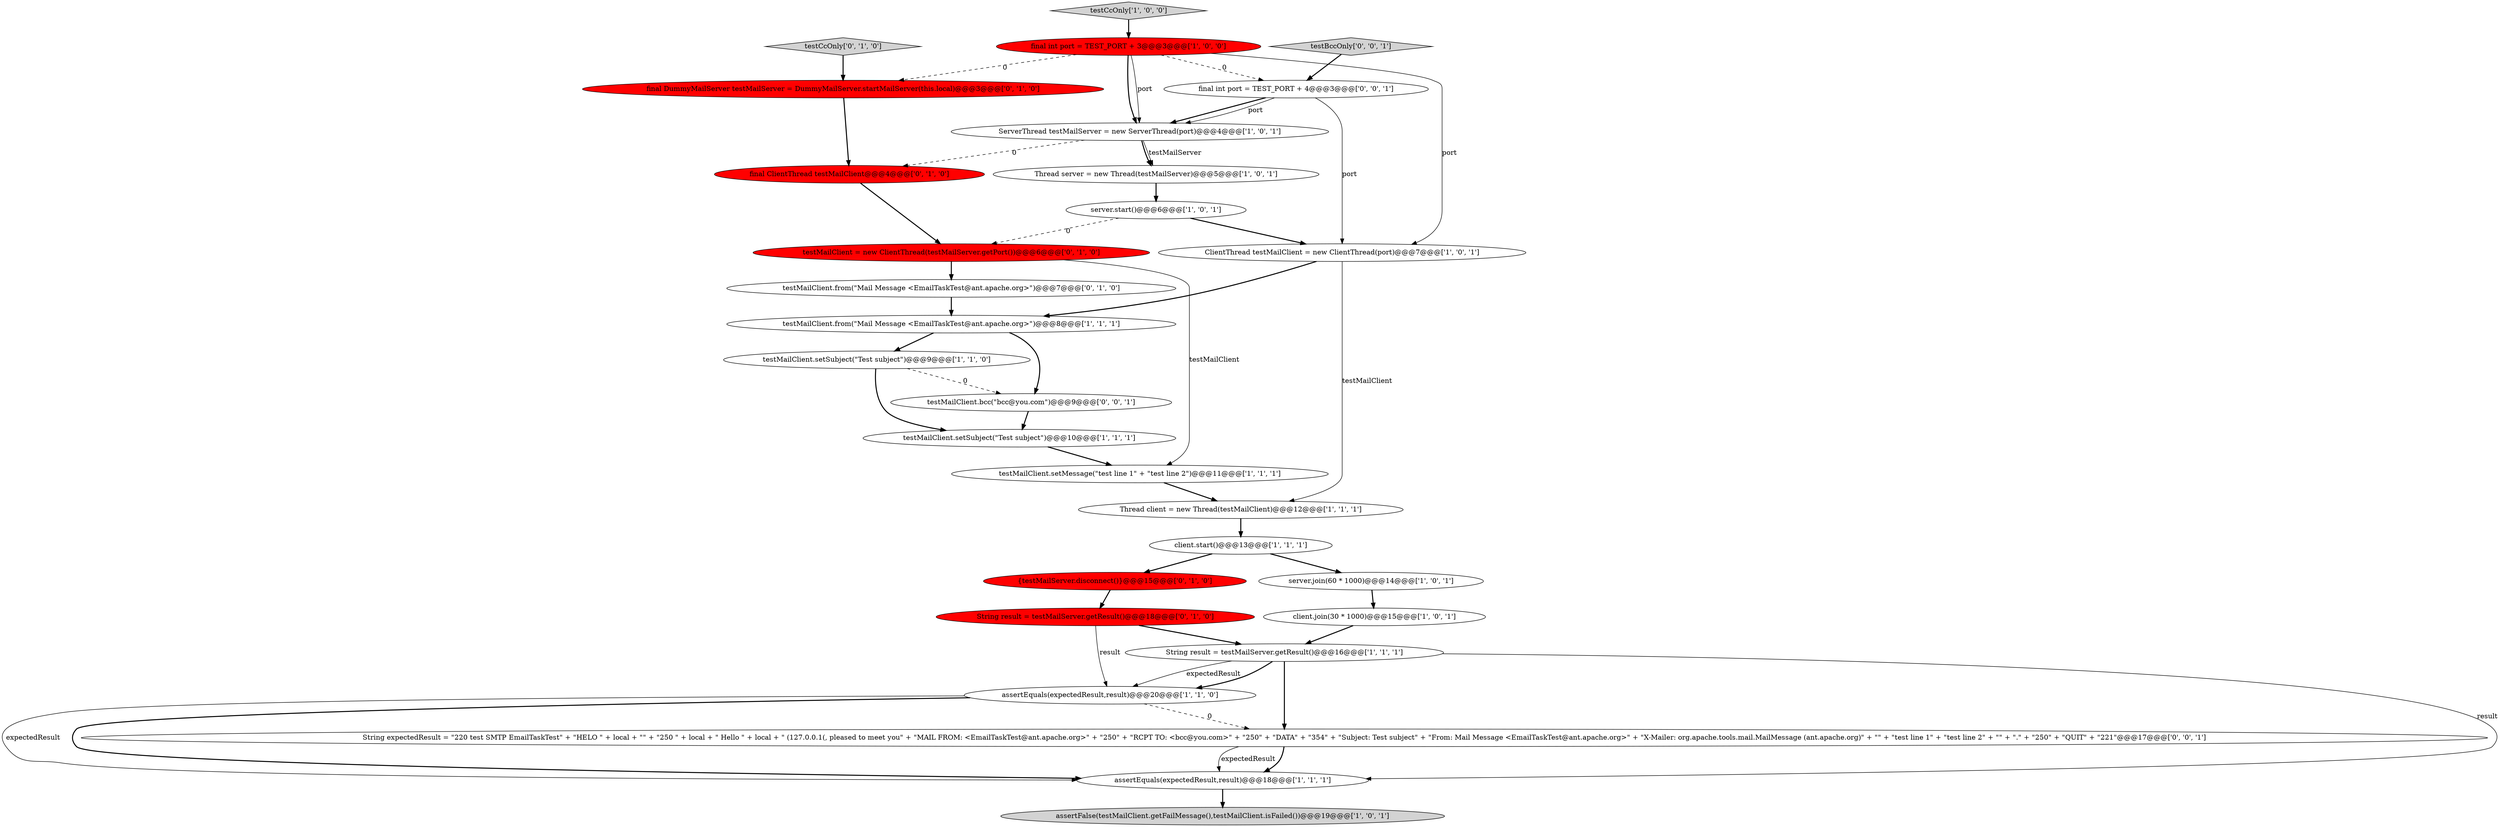 digraph {
20 [style = filled, label = "String result = testMailServer.getResult()@@@18@@@['0', '1', '0']", fillcolor = red, shape = ellipse image = "AAA1AAABBB2BBB"];
15 [style = filled, label = "server.join(60 * 1000)@@@14@@@['1', '0', '1']", fillcolor = white, shape = ellipse image = "AAA0AAABBB1BBB"];
26 [style = filled, label = "testBccOnly['0', '0', '1']", fillcolor = lightgray, shape = diamond image = "AAA0AAABBB3BBB"];
5 [style = filled, label = "client.start()@@@13@@@['1', '1', '1']", fillcolor = white, shape = ellipse image = "AAA0AAABBB1BBB"];
23 [style = filled, label = "{testMailServer.disconnect()}@@@15@@@['0', '1', '0']", fillcolor = red, shape = ellipse image = "AAA1AAABBB2BBB"];
16 [style = filled, label = "client.join(30 * 1000)@@@15@@@['1', '0', '1']", fillcolor = white, shape = ellipse image = "AAA0AAABBB1BBB"];
27 [style = filled, label = "String expectedResult = \"220 test SMTP EmailTaskTest\" + \"HELO \" + local + \"\" + \"250 \" + local + \" Hello \" + local + \" (127.0.0.1(, pleased to meet you\" + \"MAIL FROM: <EmailTaskTest@ant.apache.org>\" + \"250\" + \"RCPT TO: <bcc@you.com>\" + \"250\" + \"DATA\" + \"354\" + \"Subject: Test subject\" + \"From: Mail Message <EmailTaskTest@ant.apache.org>\" + \"X-Mailer: org.apache.tools.mail.MailMessage (ant.apache.org)\" + \"\" + \"test line 1\" + \"test line 2\" + \"\" + \".\" + \"250\" + \"QUIT\" + \"221\"@@@17@@@['0', '0', '1']", fillcolor = white, shape = ellipse image = "AAA0AAABBB3BBB"];
24 [style = filled, label = "testCcOnly['0', '1', '0']", fillcolor = lightgray, shape = diamond image = "AAA0AAABBB2BBB"];
10 [style = filled, label = "testMailClient.setSubject(\"Test subject\")@@@9@@@['1', '1', '0']", fillcolor = white, shape = ellipse image = "AAA0AAABBB1BBB"];
8 [style = filled, label = "testMailClient.setMessage(\"test line 1\" + \"test line 2\")@@@11@@@['1', '1', '1']", fillcolor = white, shape = ellipse image = "AAA0AAABBB1BBB"];
4 [style = filled, label = "final int port = TEST_PORT + 3@@@3@@@['1', '0', '0']", fillcolor = red, shape = ellipse image = "AAA1AAABBB1BBB"];
22 [style = filled, label = "testMailClient = new ClientThread(testMailServer.getPort())@@@6@@@['0', '1', '0']", fillcolor = red, shape = ellipse image = "AAA1AAABBB2BBB"];
0 [style = filled, label = "server.start()@@@6@@@['1', '0', '1']", fillcolor = white, shape = ellipse image = "AAA0AAABBB1BBB"];
18 [style = filled, label = "final DummyMailServer testMailServer = DummyMailServer.startMailServer(this.local)@@@3@@@['0', '1', '0']", fillcolor = red, shape = ellipse image = "AAA1AAABBB2BBB"];
2 [style = filled, label = "String result = testMailServer.getResult()@@@16@@@['1', '1', '1']", fillcolor = white, shape = ellipse image = "AAA0AAABBB1BBB"];
25 [style = filled, label = "final int port = TEST_PORT + 4@@@3@@@['0', '0', '1']", fillcolor = white, shape = ellipse image = "AAA0AAABBB3BBB"];
6 [style = filled, label = "assertFalse(testMailClient.getFailMessage(),testMailClient.isFailed())@@@19@@@['1', '0', '1']", fillcolor = lightgray, shape = ellipse image = "AAA0AAABBB1BBB"];
9 [style = filled, label = "ServerThread testMailServer = new ServerThread(port)@@@4@@@['1', '0', '1']", fillcolor = white, shape = ellipse image = "AAA0AAABBB1BBB"];
12 [style = filled, label = "testMailClient.from(\"Mail Message <EmailTaskTest@ant.apache.org>\")@@@8@@@['1', '1', '1']", fillcolor = white, shape = ellipse image = "AAA0AAABBB1BBB"];
11 [style = filled, label = "assertEquals(expectedResult,result)@@@20@@@['1', '1', '0']", fillcolor = white, shape = ellipse image = "AAA0AAABBB1BBB"];
14 [style = filled, label = "Thread server = new Thread(testMailServer)@@@5@@@['1', '0', '1']", fillcolor = white, shape = ellipse image = "AAA0AAABBB1BBB"];
3 [style = filled, label = "testCcOnly['1', '0', '0']", fillcolor = lightgray, shape = diamond image = "AAA0AAABBB1BBB"];
13 [style = filled, label = "testMailClient.setSubject(\"Test subject\")@@@10@@@['1', '1', '1']", fillcolor = white, shape = ellipse image = "AAA0AAABBB1BBB"];
17 [style = filled, label = "assertEquals(expectedResult,result)@@@18@@@['1', '1', '1']", fillcolor = white, shape = ellipse image = "AAA0AAABBB1BBB"];
19 [style = filled, label = "final ClientThread testMailClient@@@4@@@['0', '1', '0']", fillcolor = red, shape = ellipse image = "AAA1AAABBB2BBB"];
7 [style = filled, label = "ClientThread testMailClient = new ClientThread(port)@@@7@@@['1', '0', '1']", fillcolor = white, shape = ellipse image = "AAA0AAABBB1BBB"];
21 [style = filled, label = "testMailClient.from(\"Mail Message <EmailTaskTest@ant.apache.org>\")@@@7@@@['0', '1', '0']", fillcolor = white, shape = ellipse image = "AAA0AAABBB2BBB"];
28 [style = filled, label = "testMailClient.bcc(\"bcc@you.com\")@@@9@@@['0', '0', '1']", fillcolor = white, shape = ellipse image = "AAA0AAABBB3BBB"];
1 [style = filled, label = "Thread client = new Thread(testMailClient)@@@12@@@['1', '1', '1']", fillcolor = white, shape = ellipse image = "AAA0AAABBB1BBB"];
1->5 [style = bold, label=""];
4->9 [style = bold, label=""];
4->18 [style = dashed, label="0"];
23->20 [style = bold, label=""];
12->28 [style = bold, label=""];
5->23 [style = bold, label=""];
17->6 [style = bold, label=""];
7->12 [style = bold, label=""];
26->25 [style = bold, label=""];
25->9 [style = bold, label=""];
18->19 [style = bold, label=""];
22->21 [style = bold, label=""];
5->15 [style = bold, label=""];
4->9 [style = solid, label="port"];
22->8 [style = solid, label="testMailClient"];
28->13 [style = bold, label=""];
10->28 [style = dashed, label="0"];
16->2 [style = bold, label=""];
2->17 [style = solid, label="result"];
9->14 [style = solid, label="testMailServer"];
11->17 [style = solid, label="expectedResult"];
15->16 [style = bold, label=""];
3->4 [style = bold, label=""];
24->18 [style = bold, label=""];
0->22 [style = dashed, label="0"];
0->7 [style = bold, label=""];
21->12 [style = bold, label=""];
20->2 [style = bold, label=""];
25->9 [style = solid, label="port"];
9->19 [style = dashed, label="0"];
8->1 [style = bold, label=""];
4->25 [style = dashed, label="0"];
12->10 [style = bold, label=""];
14->0 [style = bold, label=""];
25->7 [style = solid, label="port"];
10->13 [style = bold, label=""];
7->1 [style = solid, label="testMailClient"];
27->17 [style = bold, label=""];
9->14 [style = bold, label=""];
2->27 [style = bold, label=""];
11->17 [style = bold, label=""];
2->11 [style = solid, label="expectedResult"];
20->11 [style = solid, label="result"];
11->27 [style = dashed, label="0"];
13->8 [style = bold, label=""];
19->22 [style = bold, label=""];
2->11 [style = bold, label=""];
27->17 [style = solid, label="expectedResult"];
4->7 [style = solid, label="port"];
}
